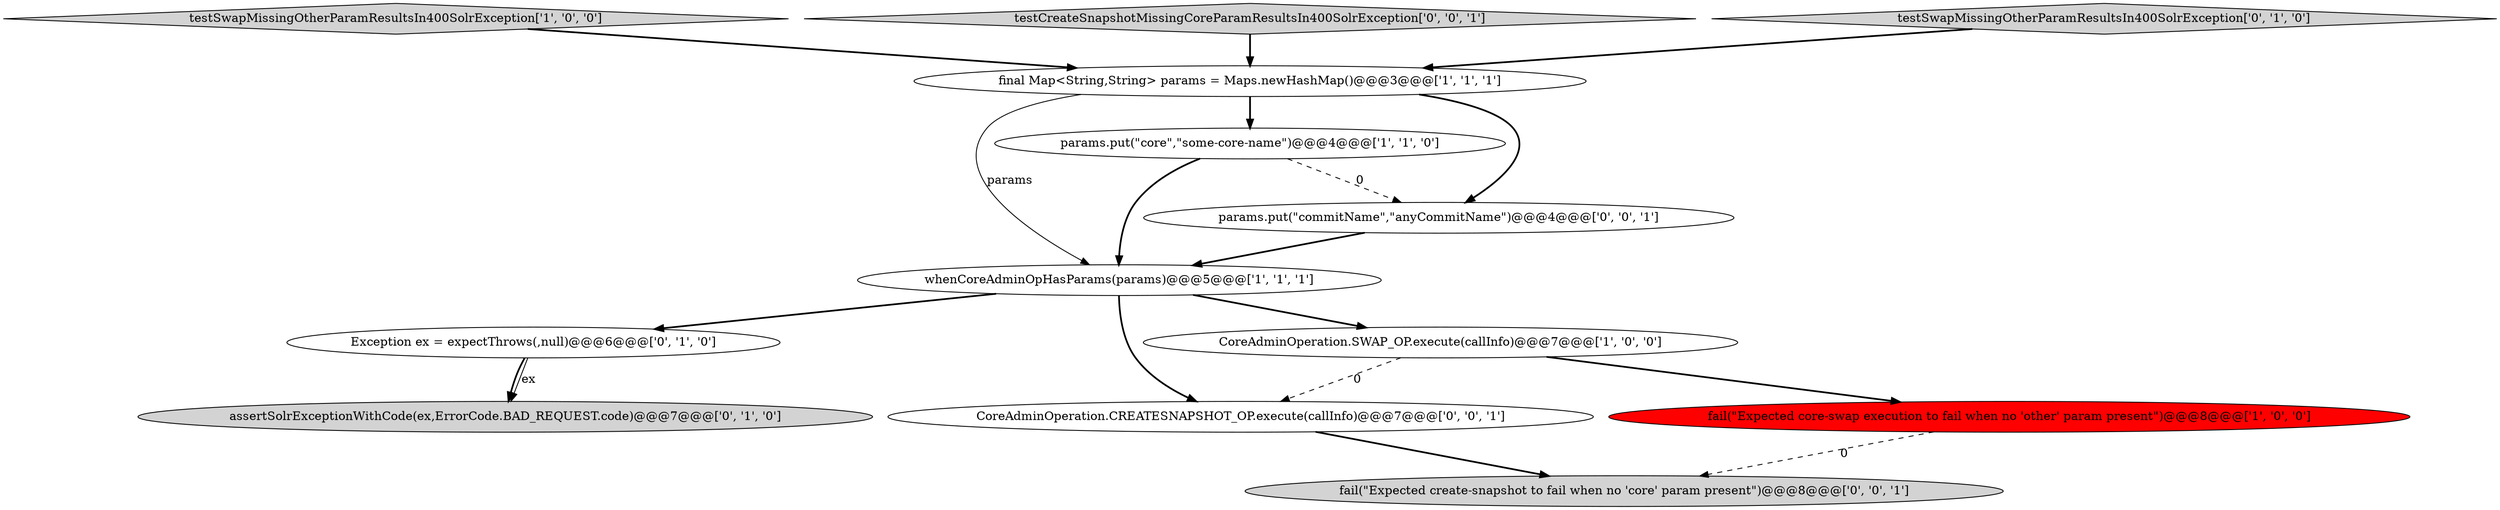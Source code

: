 digraph {
5 [style = filled, label = "fail(\"Expected core-swap execution to fail when no 'other' param present\")@@@8@@@['1', '0', '0']", fillcolor = red, shape = ellipse image = "AAA1AAABBB1BBB"];
2 [style = filled, label = "whenCoreAdminOpHasParams(params)@@@5@@@['1', '1', '1']", fillcolor = white, shape = ellipse image = "AAA0AAABBB1BBB"];
4 [style = filled, label = "final Map<String,String> params = Maps.newHashMap()@@@3@@@['1', '1', '1']", fillcolor = white, shape = ellipse image = "AAA0AAABBB1BBB"];
1 [style = filled, label = "testSwapMissingOtherParamResultsIn400SolrException['1', '0', '0']", fillcolor = lightgray, shape = diamond image = "AAA0AAABBB1BBB"];
8 [style = filled, label = "assertSolrExceptionWithCode(ex,ErrorCode.BAD_REQUEST.code)@@@7@@@['0', '1', '0']", fillcolor = lightgray, shape = ellipse image = "AAA0AAABBB2BBB"];
6 [style = filled, label = "Exception ex = expectThrows(,null)@@@6@@@['0', '1', '0']", fillcolor = white, shape = ellipse image = "AAA0AAABBB2BBB"];
9 [style = filled, label = "testCreateSnapshotMissingCoreParamResultsIn400SolrException['0', '0', '1']", fillcolor = lightgray, shape = diamond image = "AAA0AAABBB3BBB"];
11 [style = filled, label = "CoreAdminOperation.CREATESNAPSHOT_OP.execute(callInfo)@@@7@@@['0', '0', '1']", fillcolor = white, shape = ellipse image = "AAA0AAABBB3BBB"];
3 [style = filled, label = "CoreAdminOperation.SWAP_OP.execute(callInfo)@@@7@@@['1', '0', '0']", fillcolor = white, shape = ellipse image = "AAA0AAABBB1BBB"];
0 [style = filled, label = "params.put(\"core\",\"some-core-name\")@@@4@@@['1', '1', '0']", fillcolor = white, shape = ellipse image = "AAA0AAABBB1BBB"];
7 [style = filled, label = "testSwapMissingOtherParamResultsIn400SolrException['0', '1', '0']", fillcolor = lightgray, shape = diamond image = "AAA0AAABBB2BBB"];
10 [style = filled, label = "fail(\"Expected create-snapshot to fail when no 'core' param present\")@@@8@@@['0', '0', '1']", fillcolor = lightgray, shape = ellipse image = "AAA0AAABBB3BBB"];
12 [style = filled, label = "params.put(\"commitName\",\"anyCommitName\")@@@4@@@['0', '0', '1']", fillcolor = white, shape = ellipse image = "AAA0AAABBB3BBB"];
6->8 [style = bold, label=""];
4->12 [style = bold, label=""];
1->4 [style = bold, label=""];
3->5 [style = bold, label=""];
12->2 [style = bold, label=""];
4->2 [style = solid, label="params"];
7->4 [style = bold, label=""];
0->12 [style = dashed, label="0"];
9->4 [style = bold, label=""];
5->10 [style = dashed, label="0"];
11->10 [style = bold, label=""];
6->8 [style = solid, label="ex"];
2->6 [style = bold, label=""];
2->11 [style = bold, label=""];
3->11 [style = dashed, label="0"];
2->3 [style = bold, label=""];
4->0 [style = bold, label=""];
0->2 [style = bold, label=""];
}
